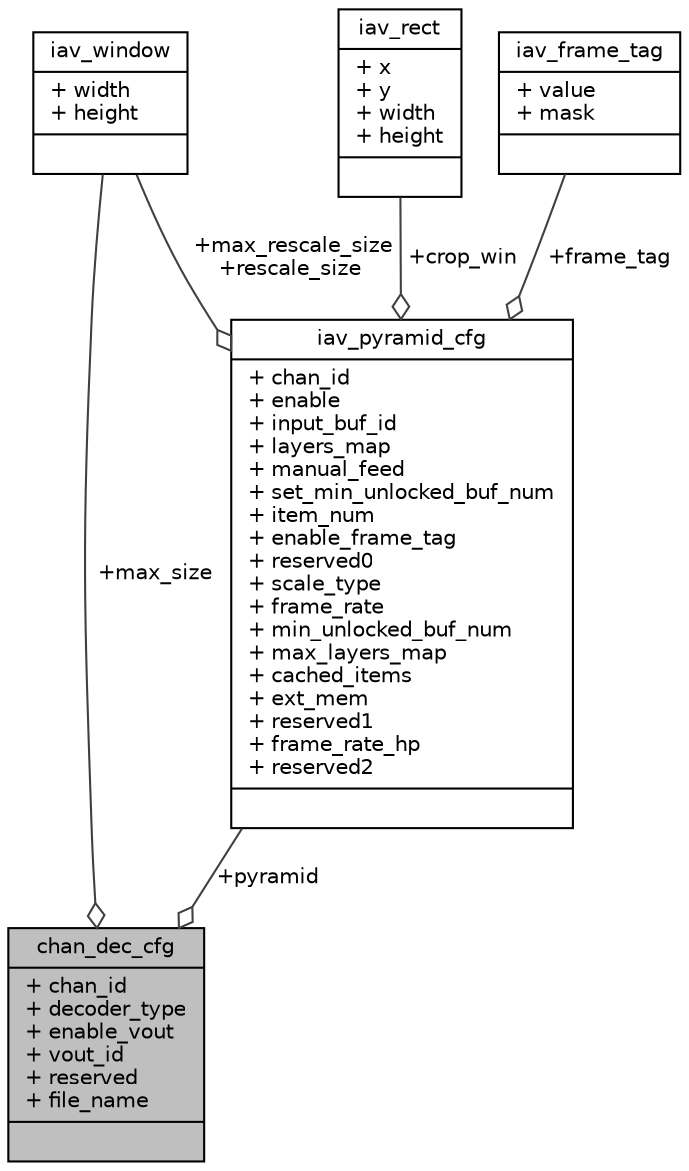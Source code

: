 digraph "chan_dec_cfg"
{
 // INTERACTIVE_SVG=YES
 // LATEX_PDF_SIZE
  bgcolor="transparent";
  edge [fontname="Helvetica",fontsize="10",labelfontname="Helvetica",labelfontsize="10"];
  node [fontname="Helvetica",fontsize="10",shape=record];
  Node1 [label="{chan_dec_cfg\n|+ chan_id\l+ decoder_type\l+ enable_vout\l+ vout_id\l+ reserved\l+ file_name\l|}",height=0.2,width=0.4,color="black", fillcolor="grey75", style="filled", fontcolor="black",tooltip=" "];
  Node2 -> Node1 [color="grey25",fontsize="10",style="solid",label=" +max_size" ,arrowhead="odiamond",fontname="Helvetica"];
  Node2 [label="{iav_window\n|+ width\l+ height\l|}",height=0.2,width=0.4,color="black",URL="/root/CooperSDK1.6_Provided/cooper_linux_sdk_1.6_20240129/cooper_linux_sdk_1.6/ambarella/out/doc_out/cv3_doc/doc/driver/driver.tag$dc/d76/structiav__window",tooltip=" "];
  Node3 -> Node1 [color="grey25",fontsize="10",style="solid",label=" +pyramid" ,arrowhead="odiamond",fontname="Helvetica"];
  Node3 [label="{iav_pyramid_cfg\n|+ chan_id\l+ enable\l+ input_buf_id\l+ layers_map\l+ manual_feed\l+ set_min_unlocked_buf_num\l+ item_num\l+ enable_frame_tag\l+ reserved0\l+ scale_type\l+ frame_rate\l+ min_unlocked_buf_num\l+ max_layers_map\l+ cached_items\l+ ext_mem\l+ reserved1\l+ frame_rate_hp\l+ reserved2\l|}",height=0.2,width=0.4,color="black",URL="/root/CooperSDK1.6_Provided/cooper_linux_sdk_1.6_20240129/cooper_linux_sdk_1.6/ambarella/out/doc_out/cv3_doc/doc/library/library.tag$dc/d8b/structiav__pyramid__cfg",tooltip=" "];
  Node4 -> Node3 [color="grey25",fontsize="10",style="solid",label=" +crop_win" ,arrowhead="odiamond",fontname="Helvetica"];
  Node4 [label="{iav_rect\n|+ x\l+ y\l+ width\l+ height\l|}",height=0.2,width=0.4,color="black",URL="/root/CooperSDK1.6_Provided/cooper_linux_sdk_1.6_20240129/cooper_linux_sdk_1.6/ambarella/out/doc_out/cv3_doc/doc/driver/driver.tag$de/d3a/structiav__rect",tooltip=" "];
  Node2 -> Node3 [color="grey25",fontsize="10",style="solid",label=" +max_rescale_size\n+rescale_size" ,arrowhead="odiamond",fontname="Helvetica"];
  Node5 -> Node3 [color="grey25",fontsize="10",style="solid",label=" +frame_tag" ,arrowhead="odiamond",fontname="Helvetica"];
  Node5 [label="{iav_frame_tag\n|+ value\l+ mask\l|}",height=0.2,width=0.4,color="black",URL="/root/CooperSDK1.6_Provided/cooper_linux_sdk_1.6_20240129/cooper_linux_sdk_1.6/ambarella/out/doc_out/cv3_doc/doc/library/library.tag$d6/db0/structiav__frame__tag",tooltip=" "];
}
